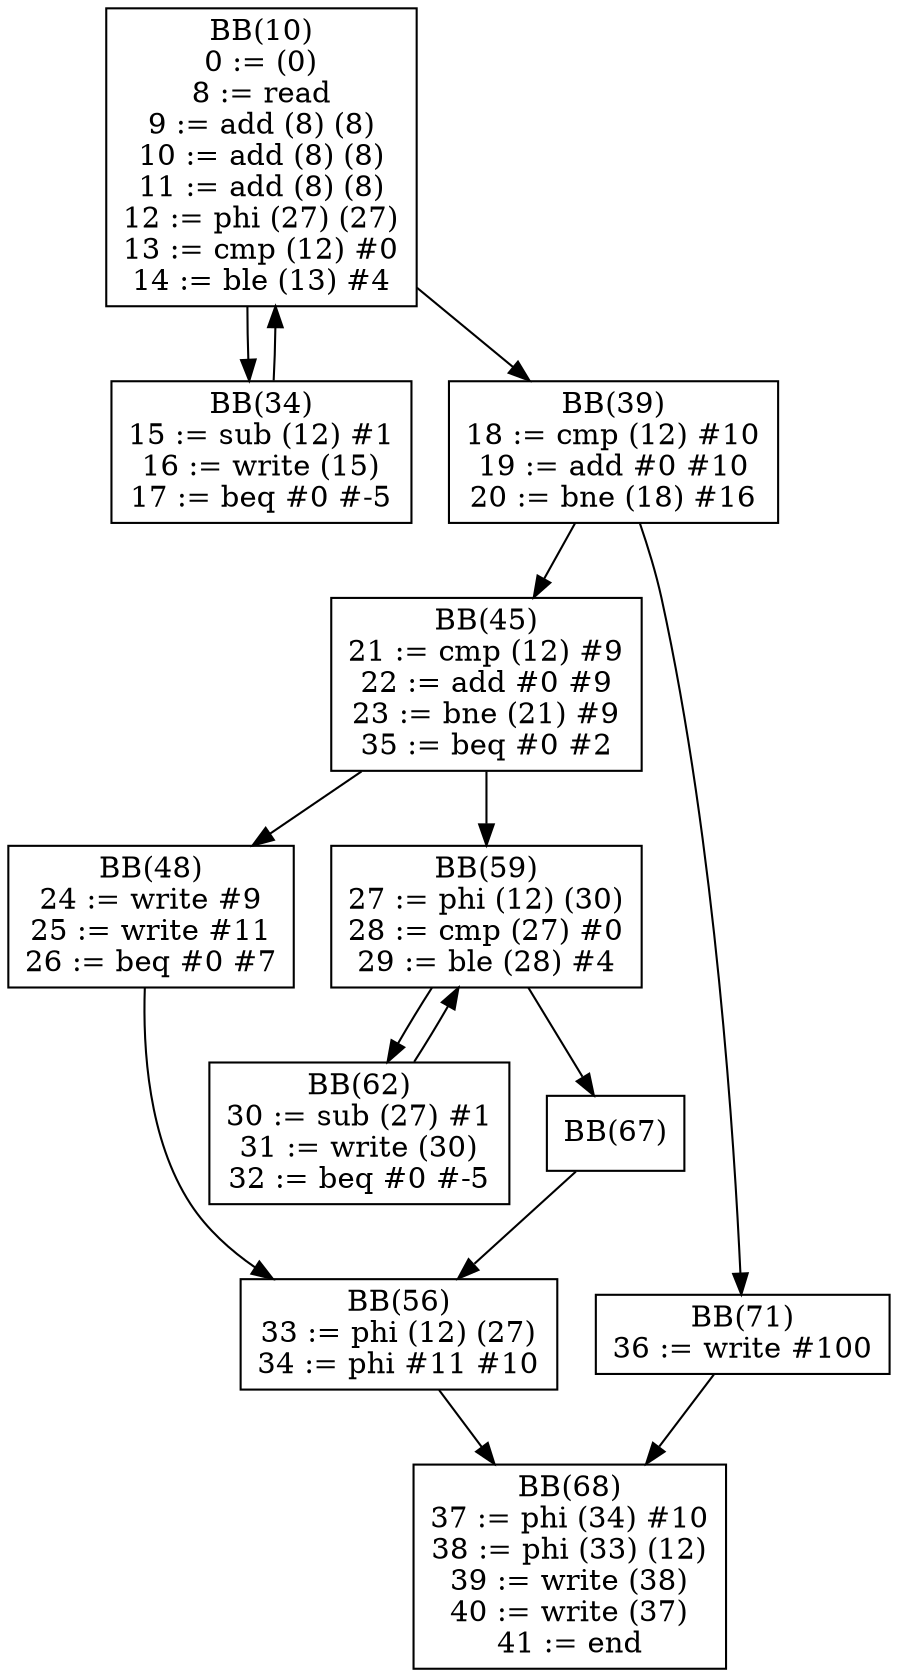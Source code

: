 digraph G {
bb10[shape = box, label = "BB(10)\n" + "0 := (0)\n" + "8 := read\n" + "9 := add (8) (8)\n" + "10 := add (8) (8)\n" + "11 := add (8) (8)\n" + "12 := phi (27) (27)\n" + "13 := cmp (12) #0\n" + "14 := ble (13) #4\n"];
bb34[shape = box, label = "BB(34)\n" + "15 := sub (12) #1\n" + "16 := write (15)\n" + "17 := beq #0 #-5\n"];
bb39[shape = box, label = "BB(39)\n" + "18 := cmp (12) #10\n" + "19 := add #0 #10\n" + "20 := bne (18) #16\n"];
bb45[shape = box, label = "BB(45)\n" + "21 := cmp (12) #9\n" + "22 := add #0 #9\n" + "23 := bne (21) #9\n" + "35 := beq #0 #2\n"];
bb71[shape = box, label = "BB(71)\n" + "36 := write #100\n"];
bb48[shape = box, label = "BB(48)\n" + "24 := write #9\n" + "25 := write #11\n" + "26 := beq #0 #7\n"];
bb59[shape = box, label = "BB(59)\n" + "27 := phi (12) (30)\n" + "28 := cmp (27) #0\n" + "29 := ble (28) #4\n"];
bb68[shape = box, label = "BB(68)\n" + "37 := phi (34) #10\n" + "38 := phi (33) (12)\n" + "39 := write (38)\n" + "40 := write (37)\n" + "41 := end\n"];
bb56[shape = box, label = "BB(56)\n" + "33 := phi (12) (27)\n" + "34 := phi #11 #10\n"];
bb62[shape = box, label = "BB(62)\n" + "30 := sub (27) #1\n" + "31 := write (30)\n" + "32 := beq #0 #-5\n"];
bb67[shape = box, label = "BB(67)\n"];
bb10 -> bb34;
bb10 -> bb39;
bb34 -> bb10;
bb39 -> bb45;
bb39 -> bb71;
bb45 -> bb48;
bb45 -> bb59;
bb71 -> bb68;
bb48 -> bb56;
bb59 -> bb62;
bb59 -> bb67;
bb56 -> bb68;
bb62 -> bb59;
bb67 -> bb56;
}
